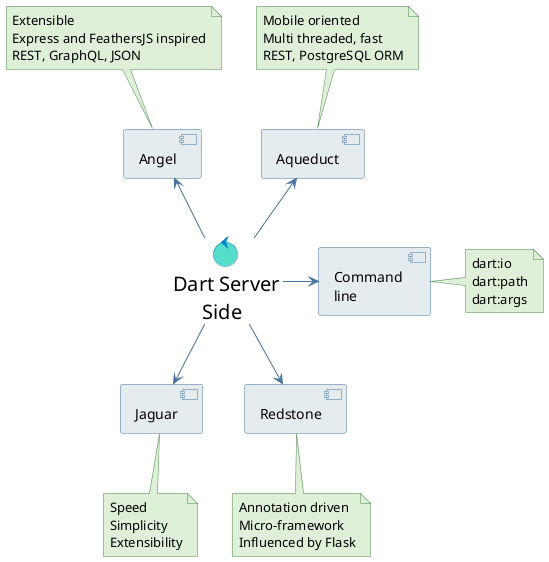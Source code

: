 @startuml

skinparam {

    shadowing false
    arrowColor #46749F

    RectangleBorderColor #CCCCCC
    RectangleBackgroundColor #F5F2F0

    ComponentBorderColor #46749F
    ComponentBackgroundColor #E5ECF0

    UsecaseBorderColor #46749F
    UsecaseBackgroundColor #E5ECF0

    ControlBorderColor #0081C6
    ControlBackgroundColor #55DDCA

    frameBorderColor #0081C6
    packageBorderColor #0081C6

    noteBorderColor #468847
    noteBackgroundColor #DFF0D8
}


control "<size:20> Dart Server</size> \n <size:20>      Side</size>" as server


[Angel] as angel [[https://pub.dartlang.org/packages/angel]]
note top of angel
    Extensible
    Express and FeathersJS inspired
    REST, GraphQL, JSON
end note

[Aqueduct] as aqueduct [[https://aqueduct.io/]]
note top of aqueduct
    Mobile oriented
    Multi threaded, fast
    REST, PostgreSQL ORM
end note

[Jaguar] as jaguar [[https://pub.dartlang.org/packages/jaguar]]
note bottom of jaguar
    Speed
    Simplicity
    Extensibility
end note

[Redstone] as redstone [[https://pub.dartlang.org/packages/redstone]]
note bottom of redstone
    Annotation driven
    Micro-framework
    Influenced by Flask
end note

[Command \nline] as cmdLine [[https://www.dartlang.org/tutorials/dart-vm/cmdline]]
note right of cmdLine
    dart:io
    dart:path
    dart:args
end note


server -up-> angel
server -up-> aqueduct
server -down-> jaguar
server -down-> redstone
server -right-> cmdLine


@enduml